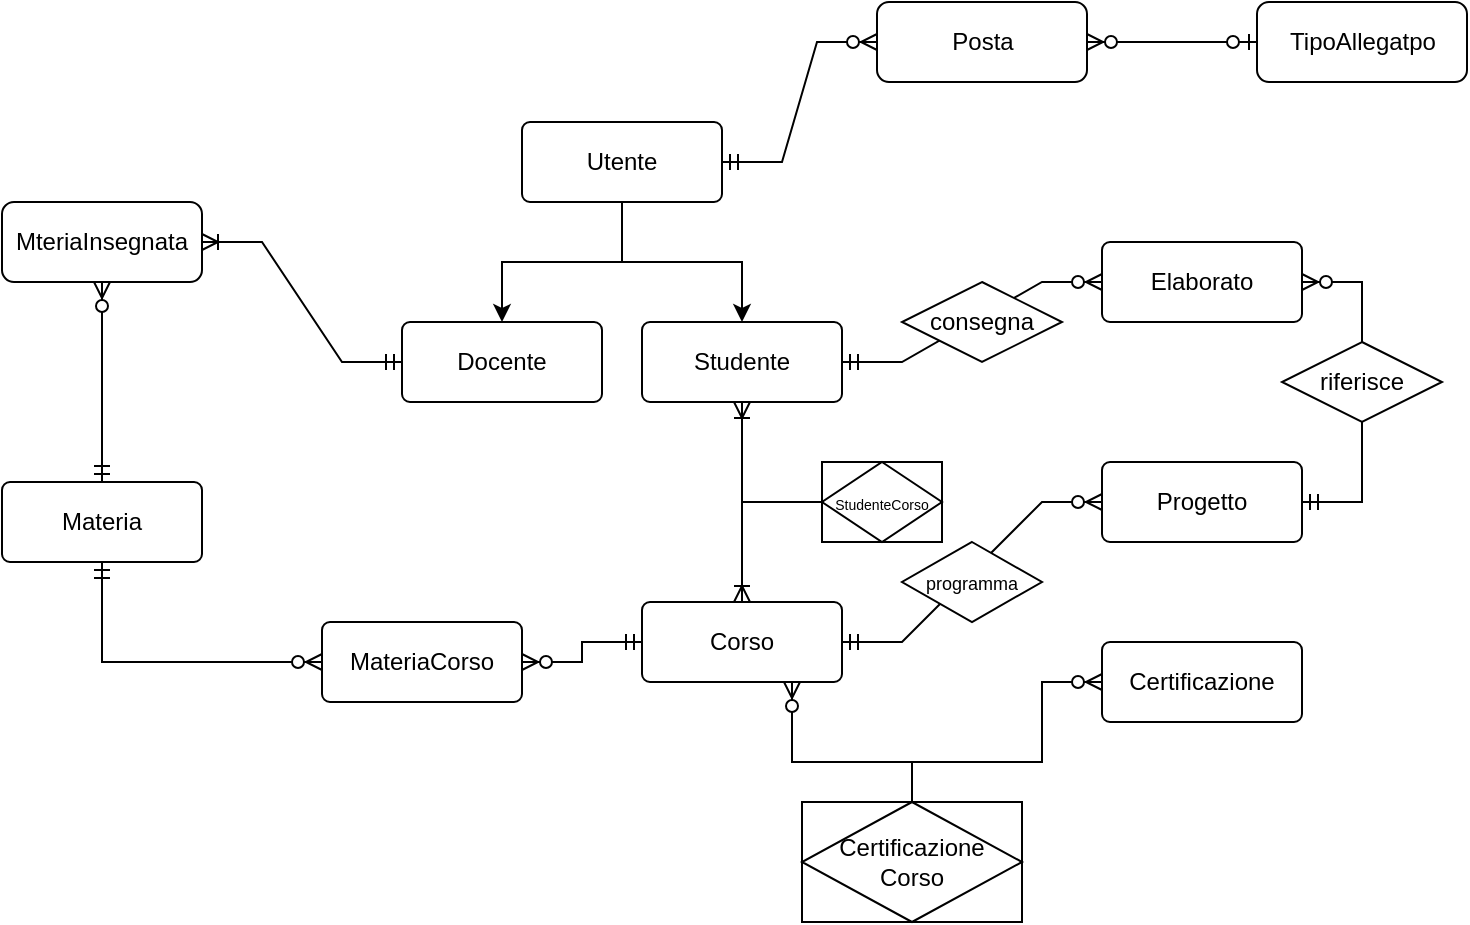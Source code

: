 <mxfile version="26.2.9">
  <diagram name="Pagina-1" id="Htn4EyxDRFGEjFA8Ms2w">
    <mxGraphModel dx="1682" dy="504" grid="1" gridSize="10" guides="1" tooltips="1" connect="1" arrows="1" fold="1" page="1" pageScale="1" pageWidth="827" pageHeight="1169" math="0" shadow="0">
      <root>
        <mxCell id="0" />
        <mxCell id="1" parent="0" />
        <mxCell id="bfZPh8aSfJsbiFo4-eUO-1" value="Studente" style="rounded=1;arcSize=10;whiteSpace=wrap;html=1;align=center;" parent="1" vertex="1">
          <mxGeometry x="300" y="200" width="100" height="40" as="geometry" />
        </mxCell>
        <mxCell id="bfZPh8aSfJsbiFo4-eUO-2" value="Docente" style="rounded=1;arcSize=10;whiteSpace=wrap;html=1;align=center;" parent="1" vertex="1">
          <mxGeometry x="180" y="200" width="100" height="40" as="geometry" />
        </mxCell>
        <mxCell id="bfZPh8aSfJsbiFo4-eUO-4" style="edgeStyle=orthogonalEdgeStyle;rounded=0;orthogonalLoop=1;jettySize=auto;html=1;entryX=0.5;entryY=0;entryDx=0;entryDy=0;" parent="1" source="bfZPh8aSfJsbiFo4-eUO-3" target="bfZPh8aSfJsbiFo4-eUO-2" edge="1">
          <mxGeometry relative="1" as="geometry" />
        </mxCell>
        <mxCell id="bfZPh8aSfJsbiFo4-eUO-5" style="edgeStyle=orthogonalEdgeStyle;rounded=0;orthogonalLoop=1;jettySize=auto;html=1;entryX=0.5;entryY=0;entryDx=0;entryDy=0;" parent="1" source="bfZPh8aSfJsbiFo4-eUO-3" target="bfZPh8aSfJsbiFo4-eUO-1" edge="1">
          <mxGeometry relative="1" as="geometry" />
        </mxCell>
        <mxCell id="bfZPh8aSfJsbiFo4-eUO-3" value="Utente" style="rounded=1;arcSize=10;whiteSpace=wrap;html=1;align=center;" parent="1" vertex="1">
          <mxGeometry x="240" y="100" width="100" height="40" as="geometry" />
        </mxCell>
        <mxCell id="bfZPh8aSfJsbiFo4-eUO-6" value="Corso" style="rounded=1;arcSize=10;whiteSpace=wrap;html=1;align=center;" parent="1" vertex="1">
          <mxGeometry x="300" y="340" width="100" height="40" as="geometry" />
        </mxCell>
        <mxCell id="bfZPh8aSfJsbiFo4-eUO-7" value="" style="edgeStyle=elbowEdgeStyle;fontSize=12;html=1;endArrow=ERoneToMany;startArrow=ERoneToMany;rounded=0;exitX=0.5;exitY=1;exitDx=0;exitDy=0;entryX=0.5;entryY=0;entryDx=0;entryDy=0;elbow=vertical;" parent="1" source="bfZPh8aSfJsbiFo4-eUO-1" target="bfZPh8aSfJsbiFo4-eUO-6" edge="1">
          <mxGeometry width="100" height="100" relative="1" as="geometry">
            <mxPoint x="360" y="380" as="sourcePoint" />
            <mxPoint x="460" y="280" as="targetPoint" />
          </mxGeometry>
        </mxCell>
        <mxCell id="bfZPh8aSfJsbiFo4-eUO-8" value="" style="endArrow=none;html=1;rounded=0;" parent="1" target="bfZPh8aSfJsbiFo4-eUO-9" edge="1">
          <mxGeometry relative="1" as="geometry">
            <mxPoint x="350" y="290" as="sourcePoint" />
            <mxPoint x="380" y="290" as="targetPoint" />
          </mxGeometry>
        </mxCell>
        <mxCell id="bfZPh8aSfJsbiFo4-eUO-9" value="&lt;font style=&quot;font-size: 7px;&quot;&gt;StudenteCorso&lt;/font&gt;" style="shape=associativeEntity;whiteSpace=wrap;html=1;align=center;" parent="1" vertex="1">
          <mxGeometry x="390" y="270" width="60" height="40" as="geometry" />
        </mxCell>
        <mxCell id="bfZPh8aSfJsbiFo4-eUO-10" value="Progetto" style="rounded=1;arcSize=10;whiteSpace=wrap;html=1;align=center;" parent="1" vertex="1">
          <mxGeometry x="530" y="270" width="100" height="40" as="geometry" />
        </mxCell>
        <mxCell id="bfZPh8aSfJsbiFo4-eUO-12" value="Elaborato" style="rounded=1;arcSize=10;whiteSpace=wrap;html=1;align=center;" parent="1" vertex="1">
          <mxGeometry x="530" y="160" width="100" height="40" as="geometry" />
        </mxCell>
        <mxCell id="bfZPh8aSfJsbiFo4-eUO-15" value="Materia" style="rounded=1;arcSize=10;whiteSpace=wrap;html=1;align=center;" parent="1" vertex="1">
          <mxGeometry x="-20" y="280" width="100" height="40" as="geometry" />
        </mxCell>
        <mxCell id="bfZPh8aSfJsbiFo4-eUO-19" value="" style="edgeStyle=entityRelationEdgeStyle;fontSize=12;html=1;endArrow=ERzeroToMany;startArrow=ERmandOne;rounded=0;exitX=1;exitY=0.5;exitDx=0;exitDy=0;entryX=0;entryY=0.5;entryDx=0;entryDy=0;" parent="1" source="bfZPh8aSfJsbiFo4-eUO-6" target="bfZPh8aSfJsbiFo4-eUO-10" edge="1">
          <mxGeometry width="100" height="100" relative="1" as="geometry">
            <mxPoint x="440" y="460" as="sourcePoint" />
            <mxPoint x="540" y="360" as="targetPoint" />
          </mxGeometry>
        </mxCell>
        <mxCell id="bfZPh8aSfJsbiFo4-eUO-21" value="" style="edgeStyle=entityRelationEdgeStyle;fontSize=12;html=1;endArrow=ERzeroToMany;startArrow=ERmandOne;rounded=0;exitX=1;exitY=0.5;exitDx=0;exitDy=0;entryX=1;entryY=0.5;entryDx=0;entryDy=0;" parent="1" source="bfZPh8aSfJsbiFo4-eUO-10" target="bfZPh8aSfJsbiFo4-eUO-12" edge="1">
          <mxGeometry width="100" height="100" relative="1" as="geometry">
            <mxPoint x="470" y="330" as="sourcePoint" />
            <mxPoint x="570" y="230" as="targetPoint" />
          </mxGeometry>
        </mxCell>
        <mxCell id="bfZPh8aSfJsbiFo4-eUO-22" value="" style="edgeStyle=entityRelationEdgeStyle;fontSize=12;html=1;endArrow=ERzeroToMany;startArrow=ERmandOne;rounded=0;exitX=1;exitY=0.5;exitDx=0;exitDy=0;entryX=0;entryY=0.5;entryDx=0;entryDy=0;" parent="1" source="bfZPh8aSfJsbiFo4-eUO-1" target="bfZPh8aSfJsbiFo4-eUO-12" edge="1">
          <mxGeometry width="100" height="100" relative="1" as="geometry">
            <mxPoint x="430" y="290" as="sourcePoint" />
            <mxPoint x="530" y="190" as="targetPoint" />
          </mxGeometry>
        </mxCell>
        <mxCell id="bfZPh8aSfJsbiFo4-eUO-26" value="" style="line;strokeWidth=1;rotatable=0;dashed=0;labelPosition=right;align=left;verticalAlign=middle;spacingTop=0;spacingLeft=6;points=[];portConstraint=eastwest;" parent="1" vertex="1">
          <mxGeometry x="200" y="440" width="70" as="geometry" />
        </mxCell>
        <mxCell id="bfZPh8aSfJsbiFo4-eUO-38" value="consegna" style="shape=rhombus;perimeter=rhombusPerimeter;whiteSpace=wrap;html=1;align=center;" parent="1" vertex="1">
          <mxGeometry x="430" y="180" width="80" height="40" as="geometry" />
        </mxCell>
        <mxCell id="bfZPh8aSfJsbiFo4-eUO-39" value="riferisce" style="shape=rhombus;perimeter=rhombusPerimeter;whiteSpace=wrap;html=1;align=center;" parent="1" vertex="1">
          <mxGeometry x="620" y="210" width="80" height="40" as="geometry" />
        </mxCell>
        <mxCell id="bfZPh8aSfJsbiFo4-eUO-40" value="&lt;font style=&quot;font-size: 9px;&quot;&gt;programma&lt;/font&gt;" style="shape=rhombus;perimeter=rhombusPerimeter;whiteSpace=wrap;html=1;align=center;" parent="1" vertex="1">
          <mxGeometry x="430" y="310" width="70" height="40" as="geometry" />
        </mxCell>
        <mxCell id="bfZPh8aSfJsbiFo4-eUO-47" value="Certificazione" style="rounded=1;arcSize=10;whiteSpace=wrap;html=1;align=center;" parent="1" vertex="1">
          <mxGeometry x="530" y="360" width="100" height="40" as="geometry" />
        </mxCell>
        <mxCell id="bfZPh8aSfJsbiFo4-eUO-48" value="" style="edgeStyle=orthogonalEdgeStyle;fontSize=12;html=1;endArrow=ERzeroToMany;endFill=1;startArrow=ERzeroToMany;rounded=0;exitX=0.75;exitY=1;exitDx=0;exitDy=0;entryX=0;entryY=0.5;entryDx=0;entryDy=0;elbow=vertical;" parent="1" source="bfZPh8aSfJsbiFo4-eUO-6" target="bfZPh8aSfJsbiFo4-eUO-47" edge="1">
          <mxGeometry width="100" height="100" relative="1" as="geometry">
            <mxPoint x="420" y="480" as="sourcePoint" />
            <mxPoint x="520" y="380" as="targetPoint" />
            <Array as="points">
              <mxPoint x="375" y="420" />
              <mxPoint x="500" y="420" />
              <mxPoint x="500" y="380" />
            </Array>
          </mxGeometry>
        </mxCell>
        <mxCell id="bfZPh8aSfJsbiFo4-eUO-50" value="Certificazione&lt;div&gt;Corso&lt;/div&gt;" style="shape=associativeEntity;whiteSpace=wrap;html=1;align=center;" parent="1" vertex="1">
          <mxGeometry x="380" y="440" width="110" height="60" as="geometry" />
        </mxCell>
        <mxCell id="bfZPh8aSfJsbiFo4-eUO-51" value="" style="endArrow=none;html=1;rounded=0;entryX=0.5;entryY=0;entryDx=0;entryDy=0;" parent="1" target="bfZPh8aSfJsbiFo4-eUO-50" edge="1">
          <mxGeometry relative="1" as="geometry">
            <mxPoint x="435" y="420" as="sourcePoint" />
            <mxPoint x="550" y="370" as="targetPoint" />
          </mxGeometry>
        </mxCell>
        <mxCell id="bfZPh8aSfJsbiFo4-eUO-63" value="MateriaCorso" style="rounded=1;arcSize=10;whiteSpace=wrap;html=1;align=center;" parent="1" vertex="1">
          <mxGeometry x="140" y="350" width="100" height="40" as="geometry" />
        </mxCell>
        <mxCell id="bfZPh8aSfJsbiFo4-eUO-64" value="" style="edgeStyle=orthogonalEdgeStyle;fontSize=12;html=1;endArrow=ERzeroToMany;startArrow=ERmandOne;rounded=0;entryX=1;entryY=0.5;entryDx=0;entryDy=0;exitX=0;exitY=0.5;exitDx=0;exitDy=0;" parent="1" source="bfZPh8aSfJsbiFo4-eUO-6" target="bfZPh8aSfJsbiFo4-eUO-63" edge="1">
          <mxGeometry width="100" height="100" relative="1" as="geometry">
            <mxPoint x="160" y="560" as="sourcePoint" />
            <mxPoint x="260" y="460" as="targetPoint" />
            <Array as="points">
              <mxPoint x="270" y="360" />
              <mxPoint x="270" y="370" />
            </Array>
          </mxGeometry>
        </mxCell>
        <mxCell id="bfZPh8aSfJsbiFo4-eUO-65" value="" style="edgeStyle=elbowEdgeStyle;fontSize=12;html=1;endArrow=ERzeroToMany;startArrow=ERmandOne;rounded=0;exitX=0.5;exitY=1;exitDx=0;exitDy=0;entryX=0;entryY=0.5;entryDx=0;entryDy=0;elbow=vertical;" parent="1" source="bfZPh8aSfJsbiFo4-eUO-15" target="bfZPh8aSfJsbiFo4-eUO-63" edge="1">
          <mxGeometry width="100" height="100" relative="1" as="geometry">
            <mxPoint x="40" y="460" as="sourcePoint" />
            <mxPoint x="140" y="360" as="targetPoint" />
            <Array as="points">
              <mxPoint x="80" y="370" />
            </Array>
          </mxGeometry>
        </mxCell>
        <mxCell id="ovUbFey1GDsfOG031psG-2" value="MteriaInsegnata" style="rounded=1;whiteSpace=wrap;html=1;" vertex="1" parent="1">
          <mxGeometry x="-20" y="140" width="100" height="40" as="geometry" />
        </mxCell>
        <mxCell id="ovUbFey1GDsfOG031psG-5" value="" style="edgeStyle=entityRelationEdgeStyle;fontSize=12;html=1;endArrow=ERoneToMany;startArrow=ERmandOne;rounded=0;exitX=0;exitY=0.5;exitDx=0;exitDy=0;entryX=1;entryY=0.5;entryDx=0;entryDy=0;" edge="1" parent="1" source="bfZPh8aSfJsbiFo4-eUO-2" target="ovUbFey1GDsfOG031psG-2">
          <mxGeometry width="100" height="100" relative="1" as="geometry">
            <mxPoint x="30" y="250" as="sourcePoint" />
            <mxPoint x="130" y="150" as="targetPoint" />
          </mxGeometry>
        </mxCell>
        <mxCell id="ovUbFey1GDsfOG031psG-6" value="" style="edgeStyle=orthogonalEdgeStyle;fontSize=12;html=1;endArrow=ERzeroToMany;startArrow=ERmandOne;rounded=0;exitX=0.5;exitY=0;exitDx=0;exitDy=0;entryX=0.5;entryY=1;entryDx=0;entryDy=0;" edge="1" parent="1" source="bfZPh8aSfJsbiFo4-eUO-15" target="ovUbFey1GDsfOG031psG-2">
          <mxGeometry width="100" height="100" relative="1" as="geometry">
            <mxPoint x="-60" y="350" as="sourcePoint" />
            <mxPoint x="40" y="250" as="targetPoint" />
            <Array as="points">
              <mxPoint x="30" y="190" />
              <mxPoint x="30" y="190" />
            </Array>
          </mxGeometry>
        </mxCell>
        <mxCell id="ovUbFey1GDsfOG031psG-7" value="Posta" style="rounded=1;whiteSpace=wrap;html=1;" vertex="1" parent="1">
          <mxGeometry x="417.5" y="40" width="105" height="40" as="geometry" />
        </mxCell>
        <mxCell id="ovUbFey1GDsfOG031psG-8" value="TipoAllegatpo" style="rounded=1;whiteSpace=wrap;html=1;" vertex="1" parent="1">
          <mxGeometry x="607.5" y="40" width="105" height="40" as="geometry" />
        </mxCell>
        <mxCell id="ovUbFey1GDsfOG031psG-9" value="" style="edgeStyle=entityRelationEdgeStyle;fontSize=12;html=1;endArrow=ERzeroToMany;startArrow=ERmandOne;rounded=0;exitX=1;exitY=0.5;exitDx=0;exitDy=0;entryX=0;entryY=0.5;entryDx=0;entryDy=0;" edge="1" parent="1" source="bfZPh8aSfJsbiFo4-eUO-3" target="ovUbFey1GDsfOG031psG-7">
          <mxGeometry width="100" height="100" relative="1" as="geometry">
            <mxPoint x="480" y="250" as="sourcePoint" />
            <mxPoint x="580" y="150" as="targetPoint" />
          </mxGeometry>
        </mxCell>
        <mxCell id="ovUbFey1GDsfOG031psG-11" value="" style="edgeStyle=entityRelationEdgeStyle;fontSize=12;html=1;endArrow=ERzeroToMany;startArrow=ERzeroToOne;rounded=0;exitX=0;exitY=0.5;exitDx=0;exitDy=0;entryX=1;entryY=0.5;entryDx=0;entryDy=0;" edge="1" parent="1" source="ovUbFey1GDsfOG031psG-8" target="ovUbFey1GDsfOG031psG-7">
          <mxGeometry width="100" height="100" relative="1" as="geometry">
            <mxPoint x="520" y="230" as="sourcePoint" />
            <mxPoint x="620" y="130" as="targetPoint" />
          </mxGeometry>
        </mxCell>
      </root>
    </mxGraphModel>
  </diagram>
</mxfile>
